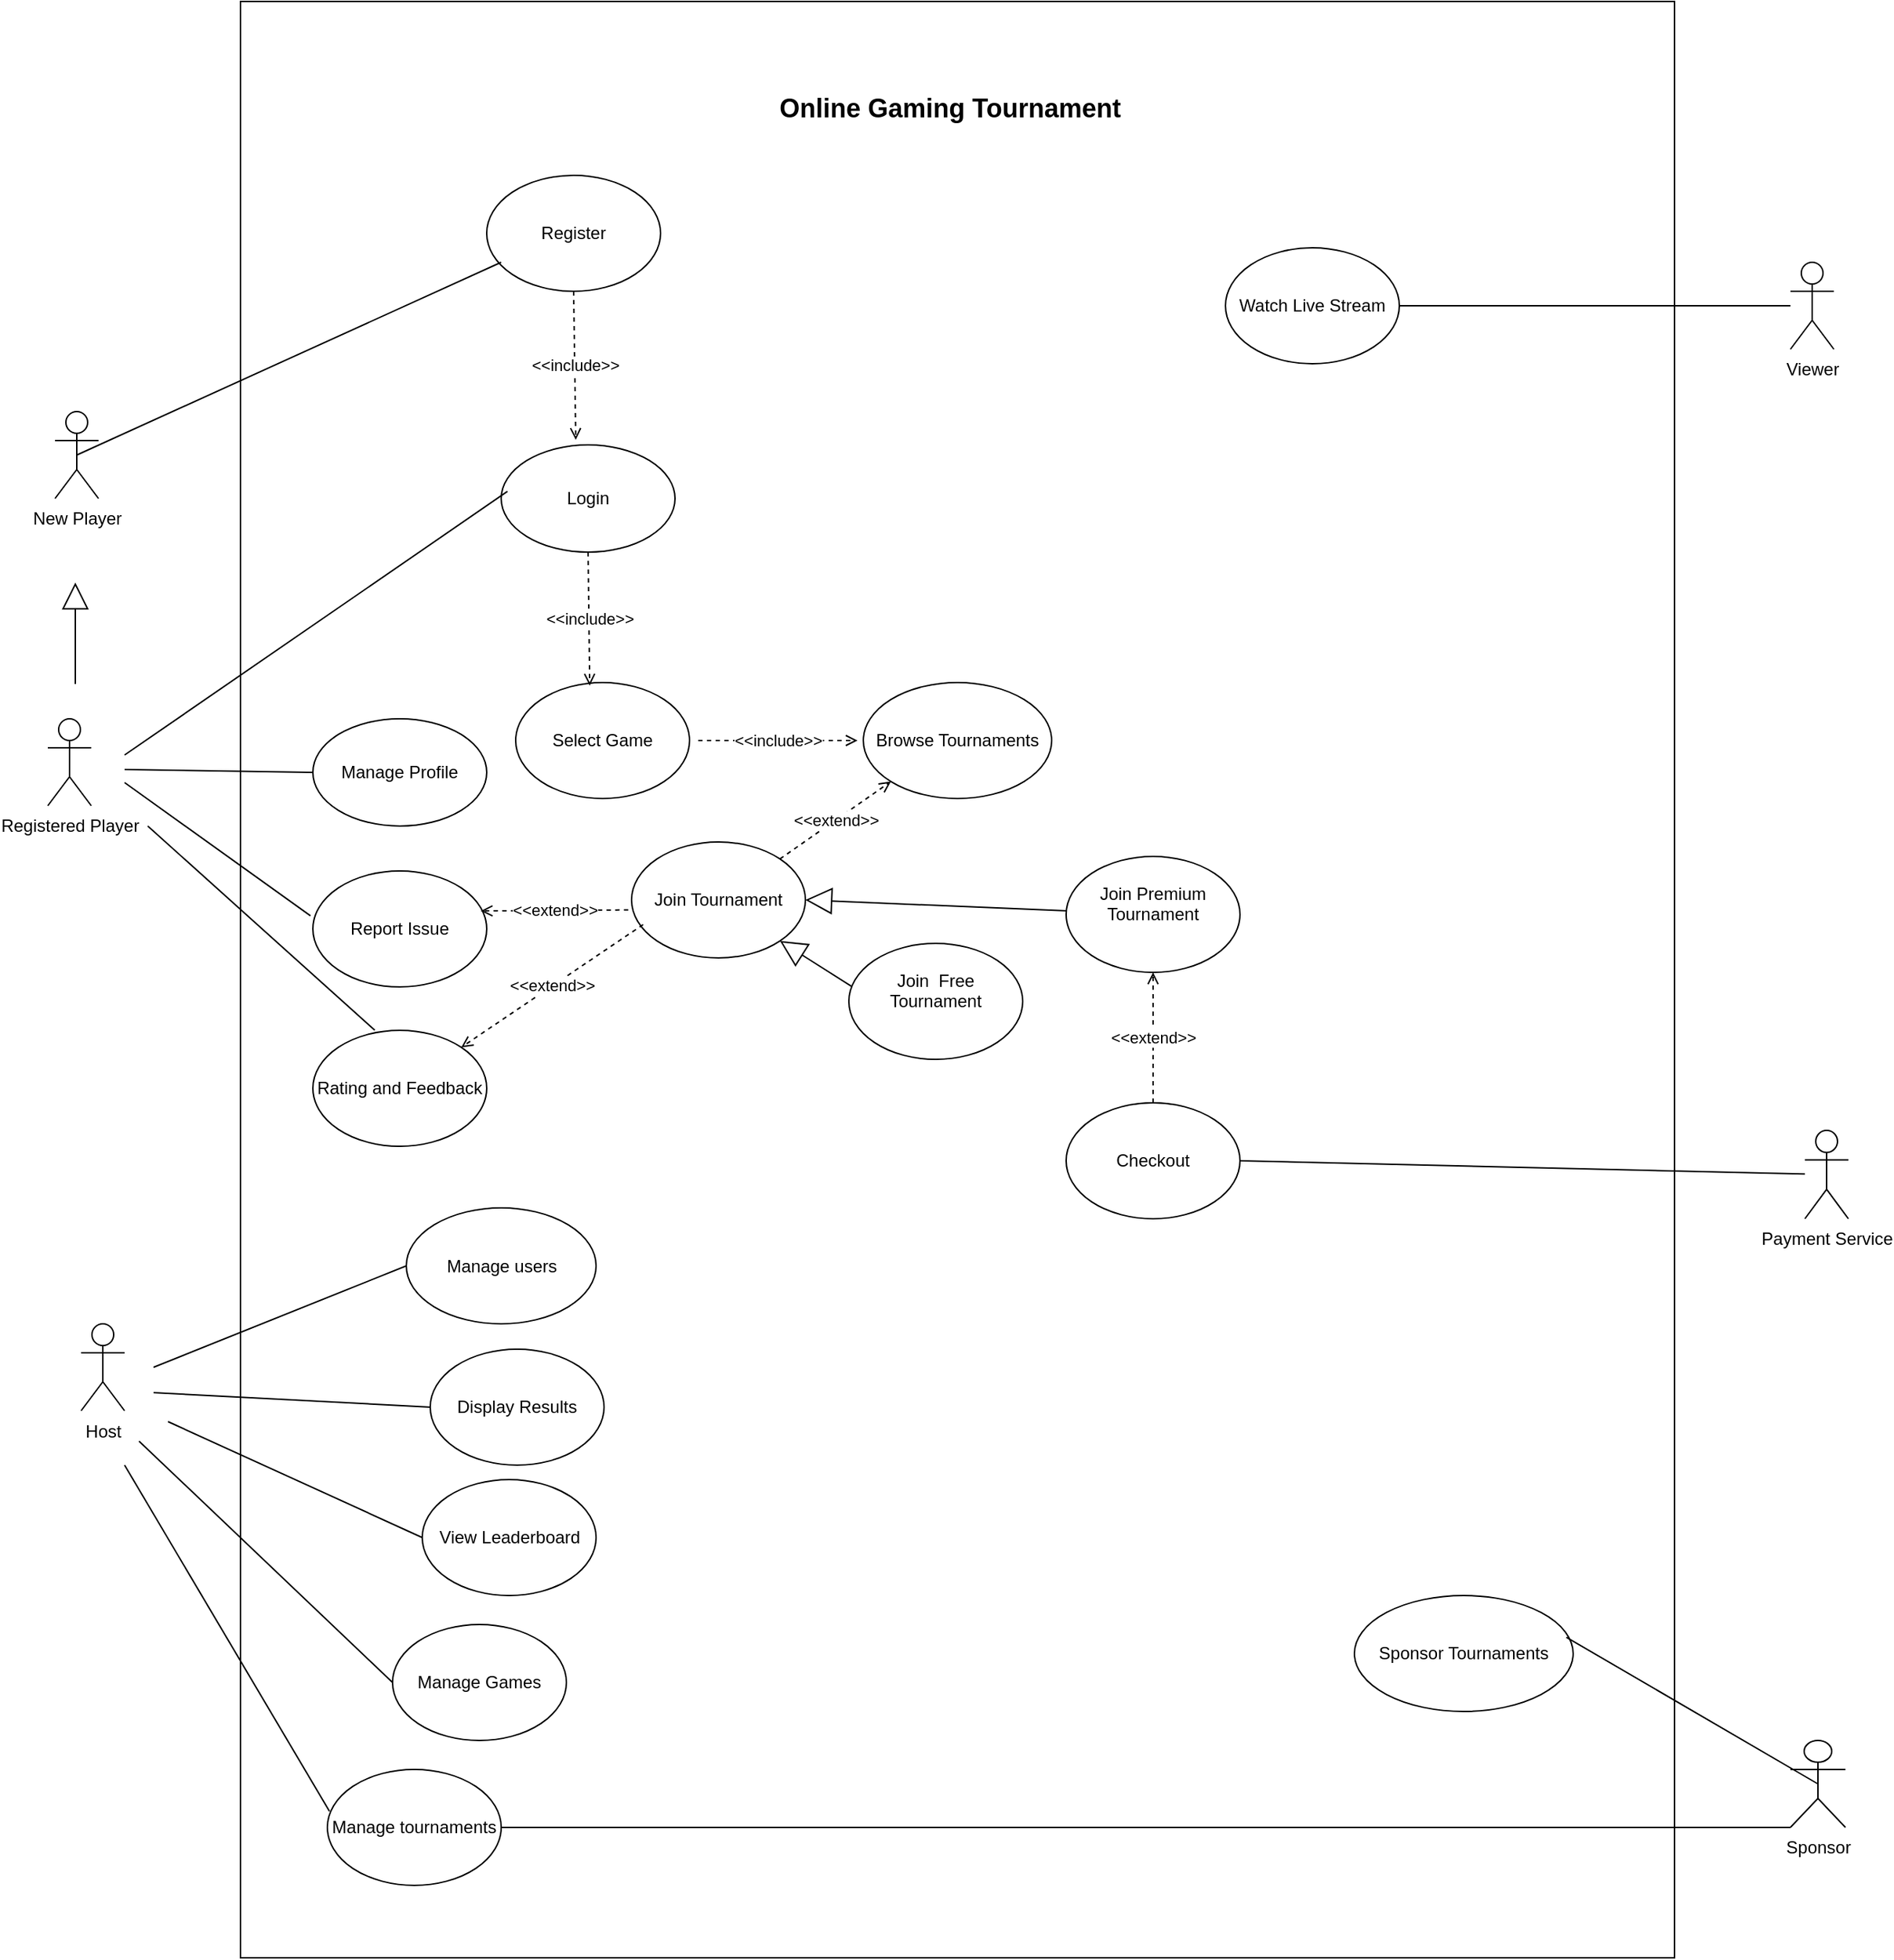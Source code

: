<mxfile version="23.1.5" type="github">
  <diagram name="Page-1" id="q2zQ57r0S87OHBuqfP04">
    <mxGraphModel dx="3338" dy="2338" grid="1" gridSize="10" guides="1" tooltips="1" connect="1" arrows="1" fold="1" page="1" pageScale="1" pageWidth="850" pageHeight="1100" math="0" shadow="0">
      <root>
        <mxCell id="0" />
        <mxCell id="1" parent="0" />
        <mxCell id="FWS2L0Vgk6QhZWGwQe0K-76" value="" style="rounded=0;whiteSpace=wrap;html=1;" parent="1" vertex="1">
          <mxGeometry x="200" y="-170" width="990" height="1350" as="geometry" />
        </mxCell>
        <mxCell id="FWS2L0Vgk6QhZWGwQe0K-2" value="Host" style="shape=umlActor;verticalLabelPosition=bottom;verticalAlign=top;html=1;outlineConnect=0;" parent="1" vertex="1">
          <mxGeometry x="90" y="742.5" width="30" height="60" as="geometry" />
        </mxCell>
        <mxCell id="FWS2L0Vgk6QhZWGwQe0K-4" value="Register" style="ellipse;whiteSpace=wrap;html=1;strokeWidth=1;" parent="1" vertex="1">
          <mxGeometry x="370" y="-50" width="120" height="80" as="geometry" />
        </mxCell>
        <mxCell id="FWS2L0Vgk6QhZWGwQe0K-5" value="Login" style="ellipse;whiteSpace=wrap;html=1;strokeWidth=1;" parent="1" vertex="1">
          <mxGeometry x="380" y="136" width="120" height="74" as="geometry" />
        </mxCell>
        <mxCell id="FWS2L0Vgk6QhZWGwQe0K-8" value="Browse Tournaments" style="ellipse;whiteSpace=wrap;html=1;strokeWidth=1;" parent="1" vertex="1">
          <mxGeometry x="630" y="300" width="130" height="80" as="geometry" />
        </mxCell>
        <mxCell id="FWS2L0Vgk6QhZWGwQe0K-9" value="Manage users" style="ellipse;whiteSpace=wrap;html=1;strokeWidth=1;" parent="1" vertex="1">
          <mxGeometry x="314.5" y="662.5" width="131" height="80" as="geometry" />
        </mxCell>
        <mxCell id="FWS2L0Vgk6QhZWGwQe0K-10" value="Manage Games" style="ellipse;whiteSpace=wrap;html=1;strokeWidth=1;" parent="1" vertex="1">
          <mxGeometry x="305" y="950" width="120" height="80" as="geometry" />
        </mxCell>
        <mxCell id="FWS2L0Vgk6QhZWGwQe0K-11" value="Manage tournaments" style="ellipse;whiteSpace=wrap;html=1;strokeWidth=1;" parent="1" vertex="1">
          <mxGeometry x="260" y="1050" width="120" height="80" as="geometry" />
        </mxCell>
        <mxCell id="FWS2L0Vgk6QhZWGwQe0K-12" value="Sponsor Tournaments" style="ellipse;whiteSpace=wrap;html=1;strokeWidth=1;" parent="1" vertex="1">
          <mxGeometry x="969" y="930" width="151" height="80" as="geometry" />
        </mxCell>
        <mxCell id="FWS2L0Vgk6QhZWGwQe0K-13" value="View Leaderboard" style="ellipse;whiteSpace=wrap;html=1;strokeWidth=1;" parent="1" vertex="1">
          <mxGeometry x="325.5" y="850" width="120" height="80" as="geometry" />
        </mxCell>
        <mxCell id="FWS2L0Vgk6QhZWGwQe0K-14" value="Viewer" style="shape=umlActor;verticalLabelPosition=bottom;verticalAlign=top;html=1;outlineConnect=0;" parent="1" vertex="1">
          <mxGeometry x="1270" y="10" width="30" height="60" as="geometry" />
        </mxCell>
        <mxCell id="FWS2L0Vgk6QhZWGwQe0K-15" value="Registered Player" style="shape=umlActor;verticalLabelPosition=bottom;verticalAlign=top;html=1;outlineConnect=0;" parent="1" vertex="1">
          <mxGeometry x="67" y="325" width="30" height="60" as="geometry" />
        </mxCell>
        <mxCell id="FWS2L0Vgk6QhZWGwQe0K-18" value="" style="endArrow=block;endSize=16;endFill=0;html=1;rounded=0;" parent="1" edge="1">
          <mxGeometry width="160" relative="1" as="geometry">
            <mxPoint x="86" y="301" as="sourcePoint" />
            <mxPoint x="86" y="231" as="targetPoint" />
          </mxGeometry>
        </mxCell>
        <mxCell id="FWS2L0Vgk6QhZWGwQe0K-21" value="" style="endArrow=none;html=1;rounded=0;entryX=0.036;entryY=0.704;entryDx=0;entryDy=0;entryPerimeter=0;" parent="1" edge="1">
          <mxGeometry width="50" height="50" relative="1" as="geometry">
            <mxPoint x="120" y="350" as="sourcePoint" />
            <mxPoint x="384.32" y="168.096" as="targetPoint" />
          </mxGeometry>
        </mxCell>
        <mxCell id="FWS2L0Vgk6QhZWGwQe0K-30" value="" style="endArrow=none;html=1;rounded=0;entryX=0;entryY=0.5;entryDx=0;entryDy=0;" parent="1" target="FWS2L0Vgk6QhZWGwQe0K-13" edge="1">
          <mxGeometry width="50" height="50" relative="1" as="geometry">
            <mxPoint x="150" y="810" as="sourcePoint" />
            <mxPoint x="330" y="850" as="targetPoint" />
          </mxGeometry>
        </mxCell>
        <mxCell id="FWS2L0Vgk6QhZWGwQe0K-35" value="Select Game" style="ellipse;whiteSpace=wrap;html=1;strokeWidth=1;" parent="1" vertex="1">
          <mxGeometry x="390" y="300" width="120" height="80" as="geometry" />
        </mxCell>
        <mxCell id="FWS2L0Vgk6QhZWGwQe0K-38" value="" style="endArrow=none;html=1;rounded=0;entryX=0;entryY=0.5;entryDx=0;entryDy=0;" parent="1" target="FWS2L0Vgk6QhZWGwQe0K-10" edge="1">
          <mxGeometry width="50" height="50" relative="1" as="geometry">
            <mxPoint x="130" y="823.5" as="sourcePoint" />
            <mxPoint x="340" y="943.5" as="targetPoint" />
          </mxGeometry>
        </mxCell>
        <mxCell id="FWS2L0Vgk6QhZWGwQe0K-44" value="Join Tournament" style="ellipse;whiteSpace=wrap;html=1;strokeWidth=1;" parent="1" vertex="1">
          <mxGeometry x="470" y="410" width="120" height="80" as="geometry" />
        </mxCell>
        <mxCell id="FWS2L0Vgk6QhZWGwQe0K-52" value="" style="endArrow=none;html=1;rounded=0;entryX=0;entryY=0.5;entryDx=0;entryDy=0;" parent="1" target="FWS2L0Vgk6QhZWGwQe0K-9" edge="1">
          <mxGeometry width="50" height="50" relative="1" as="geometry">
            <mxPoint x="140" y="772.5" as="sourcePoint" />
            <mxPoint x="320" y="670" as="targetPoint" />
          </mxGeometry>
        </mxCell>
        <mxCell id="FWS2L0Vgk6QhZWGwQe0K-56" value="" style="endArrow=none;html=1;rounded=0;entryX=0.083;entryY=0.75;entryDx=0;entryDy=0;entryPerimeter=0;exitX=0.5;exitY=0.5;exitDx=0;exitDy=0;exitPerimeter=0;" parent="1" target="FWS2L0Vgk6QhZWGwQe0K-4" edge="1" source="FWS2L0Vgk6QhZWGwQe0K-58">
          <mxGeometry width="50" height="50" relative="1" as="geometry">
            <mxPoint x="120" y="210" as="sourcePoint" />
            <mxPoint x="310" y="70" as="targetPoint" />
          </mxGeometry>
        </mxCell>
        <mxCell id="FWS2L0Vgk6QhZWGwQe0K-58" value="New Player" style="shape=umlActor;verticalLabelPosition=bottom;verticalAlign=top;html=1;outlineConnect=0;" parent="1" vertex="1">
          <mxGeometry x="72" y="113" width="30" height="60" as="geometry" />
        </mxCell>
        <mxCell id="FWS2L0Vgk6QhZWGwQe0K-77" value="&lt;font style=&quot;font-size: 18px;&quot;&gt;&lt;b&gt;Online Gaming Tournament&lt;/b&gt;&lt;/font&gt;" style="text;html=1;align=center;verticalAlign=middle;whiteSpace=wrap;rounded=0;" parent="1" vertex="1">
          <mxGeometry x="515" y="-111" width="350" height="30" as="geometry" />
        </mxCell>
        <mxCell id="FWS2L0Vgk6QhZWGwQe0K-84" value="Checkout" style="ellipse;whiteSpace=wrap;html=1;strokeWidth=1;" parent="1" vertex="1">
          <mxGeometry x="770" y="590" width="120" height="80" as="geometry" />
        </mxCell>
        <mxCell id="FWS2L0Vgk6QhZWGwQe0K-87" value="Payment Service" style="shape=umlActor;verticalLabelPosition=bottom;verticalAlign=top;html=1;outlineConnect=0;" parent="1" vertex="1">
          <mxGeometry x="1280" y="609" width="30" height="61" as="geometry" />
        </mxCell>
        <mxCell id="FWS2L0Vgk6QhZWGwQe0K-89" value="" style="endArrow=none;html=1;rounded=0;exitX=1;exitY=0.5;exitDx=0;exitDy=0;" parent="1" source="FWS2L0Vgk6QhZWGwQe0K-84" target="FWS2L0Vgk6QhZWGwQe0K-87" edge="1">
          <mxGeometry width="50" height="50" relative="1" as="geometry">
            <mxPoint x="665.5" y="632" as="sourcePoint" />
            <mxPoint x="920" y="725" as="targetPoint" />
          </mxGeometry>
        </mxCell>
        <mxCell id="FWS2L0Vgk6QhZWGwQe0K-91" value="&amp;lt;&amp;lt;include&amp;gt;&amp;gt;" style="endArrow=open;dashed=1;html=1;endFill=0;rounded=0;exitX=0.5;exitY=1;exitDx=0;exitDy=0;entryX=0.429;entryY=-0.047;entryDx=0;entryDy=0;entryPerimeter=0;" parent="1" source="FWS2L0Vgk6QhZWGwQe0K-4" target="FWS2L0Vgk6QhZWGwQe0K-5" edge="1">
          <mxGeometry width="50" height="50" relative="1" as="geometry">
            <mxPoint x="385.88" y="85.4" as="sourcePoint" />
            <mxPoint x="383.64" y="132.6" as="targetPoint" />
          </mxGeometry>
        </mxCell>
        <mxCell id="pCyL4luhshKcZ0BJStXx-2" value="&amp;lt;&amp;lt;include&amp;gt;&amp;gt;" style="endArrow=open;dashed=1;html=1;endFill=0;rounded=0;exitX=0.5;exitY=1;exitDx=0;exitDy=0;entryX=0.426;entryY=0.03;entryDx=0;entryDy=0;entryPerimeter=0;" parent="1" source="FWS2L0Vgk6QhZWGwQe0K-5" edge="1">
          <mxGeometry width="50" height="50" relative="1" as="geometry">
            <mxPoint x="393" y="210" as="sourcePoint" />
            <mxPoint x="441.12" y="302.1" as="targetPoint" />
          </mxGeometry>
        </mxCell>
        <mxCell id="pCyL4luhshKcZ0BJStXx-15" value="" style="endArrow=none;html=1;rounded=0;exitX=1;exitY=0.5;exitDx=0;exitDy=0;" parent="1" source="pCyL4luhshKcZ0BJStXx-19" target="FWS2L0Vgk6QhZWGwQe0K-14" edge="1">
          <mxGeometry width="50" height="50" relative="1" as="geometry">
            <mxPoint x="990.0" y="70" as="sourcePoint" />
            <mxPoint x="1025" y="81" as="targetPoint" />
          </mxGeometry>
        </mxCell>
        <mxCell id="pCyL4luhshKcZ0BJStXx-19" value="Watch Live Stream" style="ellipse;whiteSpace=wrap;html=1;strokeWidth=1;" parent="1" vertex="1">
          <mxGeometry x="880" width="120" height="80" as="geometry" />
        </mxCell>
        <mxCell id="pCyL4luhshKcZ0BJStXx-27" value="Report Issue" style="ellipse;whiteSpace=wrap;html=1;strokeWidth=1;" parent="1" vertex="1">
          <mxGeometry x="250" y="430" width="120" height="80" as="geometry" />
        </mxCell>
        <mxCell id="pCyL4luhshKcZ0BJStXx-28" value="Manage Profile" style="ellipse;whiteSpace=wrap;html=1;strokeWidth=1;" parent="1" vertex="1">
          <mxGeometry x="250" y="325" width="120" height="74" as="geometry" />
        </mxCell>
        <mxCell id="pCyL4luhshKcZ0BJStXx-30" value="" style="endArrow=none;html=1;rounded=0;entryX=0;entryY=0.5;entryDx=0;entryDy=0;" parent="1" target="pCyL4luhshKcZ0BJStXx-28" edge="1">
          <mxGeometry width="50" height="50" relative="1" as="geometry">
            <mxPoint x="120" y="360" as="sourcePoint" />
            <mxPoint x="330" y="350" as="targetPoint" />
          </mxGeometry>
        </mxCell>
        <mxCell id="pCyL4luhshKcZ0BJStXx-33" value="" style="endArrow=none;html=1;rounded=0;entryX=0.012;entryY=0.361;entryDx=0;entryDy=0;entryPerimeter=0;" parent="1" edge="1" target="FWS2L0Vgk6QhZWGwQe0K-11">
          <mxGeometry width="50" height="50" relative="1" as="geometry">
            <mxPoint x="120" y="840" as="sourcePoint" />
            <mxPoint x="306" y="1244" as="targetPoint" />
          </mxGeometry>
        </mxCell>
        <mxCell id="pCyL4luhshKcZ0BJStXx-34" value="Display Results" style="ellipse;whiteSpace=wrap;html=1;strokeWidth=1;" parent="1" vertex="1">
          <mxGeometry x="331" y="760" width="120" height="80" as="geometry" />
        </mxCell>
        <mxCell id="pCyL4luhshKcZ0BJStXx-35" value="" style="endArrow=none;html=1;rounded=0;entryX=0;entryY=0.5;entryDx=0;entryDy=0;" parent="1" target="pCyL4luhshKcZ0BJStXx-34" edge="1">
          <mxGeometry width="50" height="50" relative="1" as="geometry">
            <mxPoint x="140" y="790" as="sourcePoint" />
            <mxPoint x="358" y="838.5" as="targetPoint" />
          </mxGeometry>
        </mxCell>
        <mxCell id="pCyL4luhshKcZ0BJStXx-37" value="Join Premium Tournament&lt;div&gt;&lt;br/&gt;&lt;/div&gt;" style="ellipse;whiteSpace=wrap;html=1;strokeWidth=1;" parent="1" vertex="1">
          <mxGeometry x="770" y="420" width="120" height="80" as="geometry" />
        </mxCell>
        <mxCell id="pCyL4luhshKcZ0BJStXx-39" value="" style="endArrow=block;endSize=16;endFill=0;html=1;rounded=0;entryX=1;entryY=0.5;entryDx=0;entryDy=0;" parent="1" source="pCyL4luhshKcZ0BJStXx-37" target="FWS2L0Vgk6QhZWGwQe0K-44" edge="1">
          <mxGeometry width="160" relative="1" as="geometry">
            <mxPoint x="680" y="460" as="sourcePoint" />
            <mxPoint x="510" y="450" as="targetPoint" />
          </mxGeometry>
        </mxCell>
        <mxCell id="pCyL4luhshKcZ0BJStXx-40" value="" style="endArrow=block;endSize=16;endFill=0;html=1;rounded=0;entryX=1;entryY=1;entryDx=0;entryDy=0;exitX=0.044;exitY=0.398;exitDx=0;exitDy=0;exitPerimeter=0;" parent="1" source="EdArRKg6t92E45KQ0ooG-17" target="FWS2L0Vgk6QhZWGwQe0K-44" edge="1">
          <mxGeometry width="160" relative="1" as="geometry">
            <mxPoint x="580" y="520" as="sourcePoint" />
            <mxPoint x="418" y="370" as="targetPoint" />
          </mxGeometry>
        </mxCell>
        <mxCell id="pCyL4luhshKcZ0BJStXx-42" value="Rating and Feedback" style="ellipse;whiteSpace=wrap;html=1;strokeWidth=1;" parent="1" vertex="1">
          <mxGeometry x="250" y="540" width="120" height="80" as="geometry" />
        </mxCell>
        <mxCell id="EdArRKg6t92E45KQ0ooG-2" value="&amp;lt;&amp;lt;include&amp;gt;&amp;gt;" style="endArrow=open;dashed=1;html=1;endFill=0;rounded=0;" edge="1" parent="1">
          <mxGeometry width="50" height="50" relative="1" as="geometry">
            <mxPoint x="516" y="340" as="sourcePoint" />
            <mxPoint x="626" y="340" as="targetPoint" />
          </mxGeometry>
        </mxCell>
        <mxCell id="EdArRKg6t92E45KQ0ooG-16" value="&lt;div&gt;&amp;lt;&amp;lt;extend&amp;gt;&amp;gt;&lt;/div&gt;" style="endArrow=open;dashed=1;html=1;endFill=0;rounded=0;entryX=0;entryY=1;entryDx=0;entryDy=0;exitX=1;exitY=0;exitDx=0;exitDy=0;" edge="1" parent="1" source="FWS2L0Vgk6QhZWGwQe0K-44" target="FWS2L0Vgk6QhZWGwQe0K-8">
          <mxGeometry width="50" height="50" relative="1" as="geometry">
            <mxPoint x="500" y="410" as="sourcePoint" />
            <mxPoint x="560" y="440" as="targetPoint" />
          </mxGeometry>
        </mxCell>
        <mxCell id="EdArRKg6t92E45KQ0ooG-17" value="Join&amp;nbsp; Free Tournament&lt;div&gt;&lt;br/&gt;&lt;/div&gt;" style="ellipse;whiteSpace=wrap;html=1;strokeWidth=1;" vertex="1" parent="1">
          <mxGeometry x="620" y="480" width="120" height="80" as="geometry" />
        </mxCell>
        <mxCell id="EdArRKg6t92E45KQ0ooG-21" value="&lt;div&gt;&amp;lt;&amp;lt;extend&amp;gt;&amp;gt;&lt;/div&gt;" style="endArrow=open;dashed=1;html=1;endFill=0;rounded=0;entryX=0.5;entryY=1;entryDx=0;entryDy=0;" edge="1" parent="1" source="FWS2L0Vgk6QhZWGwQe0K-84" target="pCyL4luhshKcZ0BJStXx-37">
          <mxGeometry width="50" height="50" relative="1" as="geometry">
            <mxPoint x="750" y="548.67" as="sourcePoint" />
            <mxPoint x="860" y="548.67" as="targetPoint" />
          </mxGeometry>
        </mxCell>
        <mxCell id="EdArRKg6t92E45KQ0ooG-22" value="Sponsor" style="shape=umlActor;verticalLabelPosition=bottom;verticalAlign=top;html=1;outlineConnect=0;" vertex="1" parent="1">
          <mxGeometry x="1270" y="1030" width="38" height="60" as="geometry" />
        </mxCell>
        <mxCell id="EdArRKg6t92E45KQ0ooG-23" value="" style="endArrow=none;html=1;rounded=0;exitX=0.5;exitY=0.5;exitDx=0;exitDy=0;exitPerimeter=0;entryX=0.969;entryY=0.36;entryDx=0;entryDy=0;entryPerimeter=0;" edge="1" parent="1" source="EdArRKg6t92E45KQ0ooG-22" target="FWS2L0Vgk6QhZWGwQe0K-12">
          <mxGeometry width="50" height="50" relative="1" as="geometry">
            <mxPoint x="1270" y="1060" as="sourcePoint" />
            <mxPoint x="900" y="1050" as="targetPoint" />
          </mxGeometry>
        </mxCell>
        <mxCell id="EdArRKg6t92E45KQ0ooG-25" value="" style="endArrow=none;html=1;rounded=0;entryX=0.356;entryY=-0.001;entryDx=0;entryDy=0;entryPerimeter=0;" edge="1" parent="1" target="pCyL4luhshKcZ0BJStXx-42">
          <mxGeometry width="50" height="50" relative="1" as="geometry">
            <mxPoint x="136" y="399" as="sourcePoint" />
            <mxPoint x="379" y="486" as="targetPoint" />
          </mxGeometry>
        </mxCell>
        <mxCell id="EdArRKg6t92E45KQ0ooG-27" value="" style="endArrow=none;html=1;rounded=0;entryX=1;entryY=0.5;entryDx=0;entryDy=0;exitX=0;exitY=1;exitDx=0;exitDy=0;exitPerimeter=0;" edge="1" parent="1" source="EdArRKg6t92E45KQ0ooG-22" target="FWS2L0Vgk6QhZWGwQe0K-11">
          <mxGeometry width="50" height="50" relative="1" as="geometry">
            <mxPoint x="1199" y="1131" as="sourcePoint" />
            <mxPoint x="1020" y="1040" as="targetPoint" />
          </mxGeometry>
        </mxCell>
        <mxCell id="EdArRKg6t92E45KQ0ooG-28" value="&lt;div&gt;&amp;lt;&amp;lt;extend&amp;gt;&amp;gt;&lt;/div&gt;" style="endArrow=open;dashed=1;html=1;endFill=0;rounded=0;exitX=-0.019;exitY=0.586;exitDx=0;exitDy=0;exitPerimeter=0;entryX=0.966;entryY=0.345;entryDx=0;entryDy=0;entryPerimeter=0;" edge="1" parent="1" source="FWS2L0Vgk6QhZWGwQe0K-44" target="pCyL4luhshKcZ0BJStXx-27">
          <mxGeometry width="50" height="50" relative="1" as="geometry">
            <mxPoint x="728" y="734" as="sourcePoint" />
            <mxPoint x="370" y="457" as="targetPoint" />
          </mxGeometry>
        </mxCell>
        <mxCell id="EdArRKg6t92E45KQ0ooG-29" value="" style="endArrow=none;html=1;rounded=0;entryX=-0.014;entryY=0.387;entryDx=0;entryDy=0;entryPerimeter=0;" edge="1" parent="1" target="pCyL4luhshKcZ0BJStXx-27">
          <mxGeometry width="50" height="50" relative="1" as="geometry">
            <mxPoint x="120" y="369" as="sourcePoint" />
            <mxPoint x="797" y="830" as="targetPoint" />
          </mxGeometry>
        </mxCell>
        <mxCell id="EdArRKg6t92E45KQ0ooG-33" value="&lt;div&gt;&amp;lt;&amp;lt;extend&amp;gt;&amp;gt;&lt;/div&gt;" style="endArrow=open;dashed=1;html=1;endFill=0;rounded=0;exitX=-0.019;exitY=0.586;exitDx=0;exitDy=0;exitPerimeter=0;entryX=1;entryY=0;entryDx=0;entryDy=0;" edge="1" parent="1" target="pCyL4luhshKcZ0BJStXx-42">
          <mxGeometry width="50" height="50" relative="1" as="geometry">
            <mxPoint x="478" y="467" as="sourcePoint" />
            <mxPoint x="380" y="468" as="targetPoint" />
          </mxGeometry>
        </mxCell>
      </root>
    </mxGraphModel>
  </diagram>
</mxfile>
